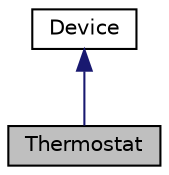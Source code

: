 digraph "Thermostat"
{
 // LATEX_PDF_SIZE
  edge [fontname="Helvetica",fontsize="10",labelfontname="Helvetica",labelfontsize="10"];
  node [fontname="Helvetica",fontsize="10",shape=record];
  Node1 [label="Thermostat",height=0.2,width=0.4,color="black", fillcolor="grey75", style="filled", fontcolor="black",tooltip="Concrete Observer and Device class representing a thermostat in the system."];
  Node2 -> Node1 [dir="back",color="midnightblue",fontsize="10",style="solid"];
  Node2 [label="Device",height=0.2,width=0.4,color="black", fillcolor="white", style="filled",URL="$classDevice.html",tooltip="Abstract base class for all devices in the composite structure."];
}
